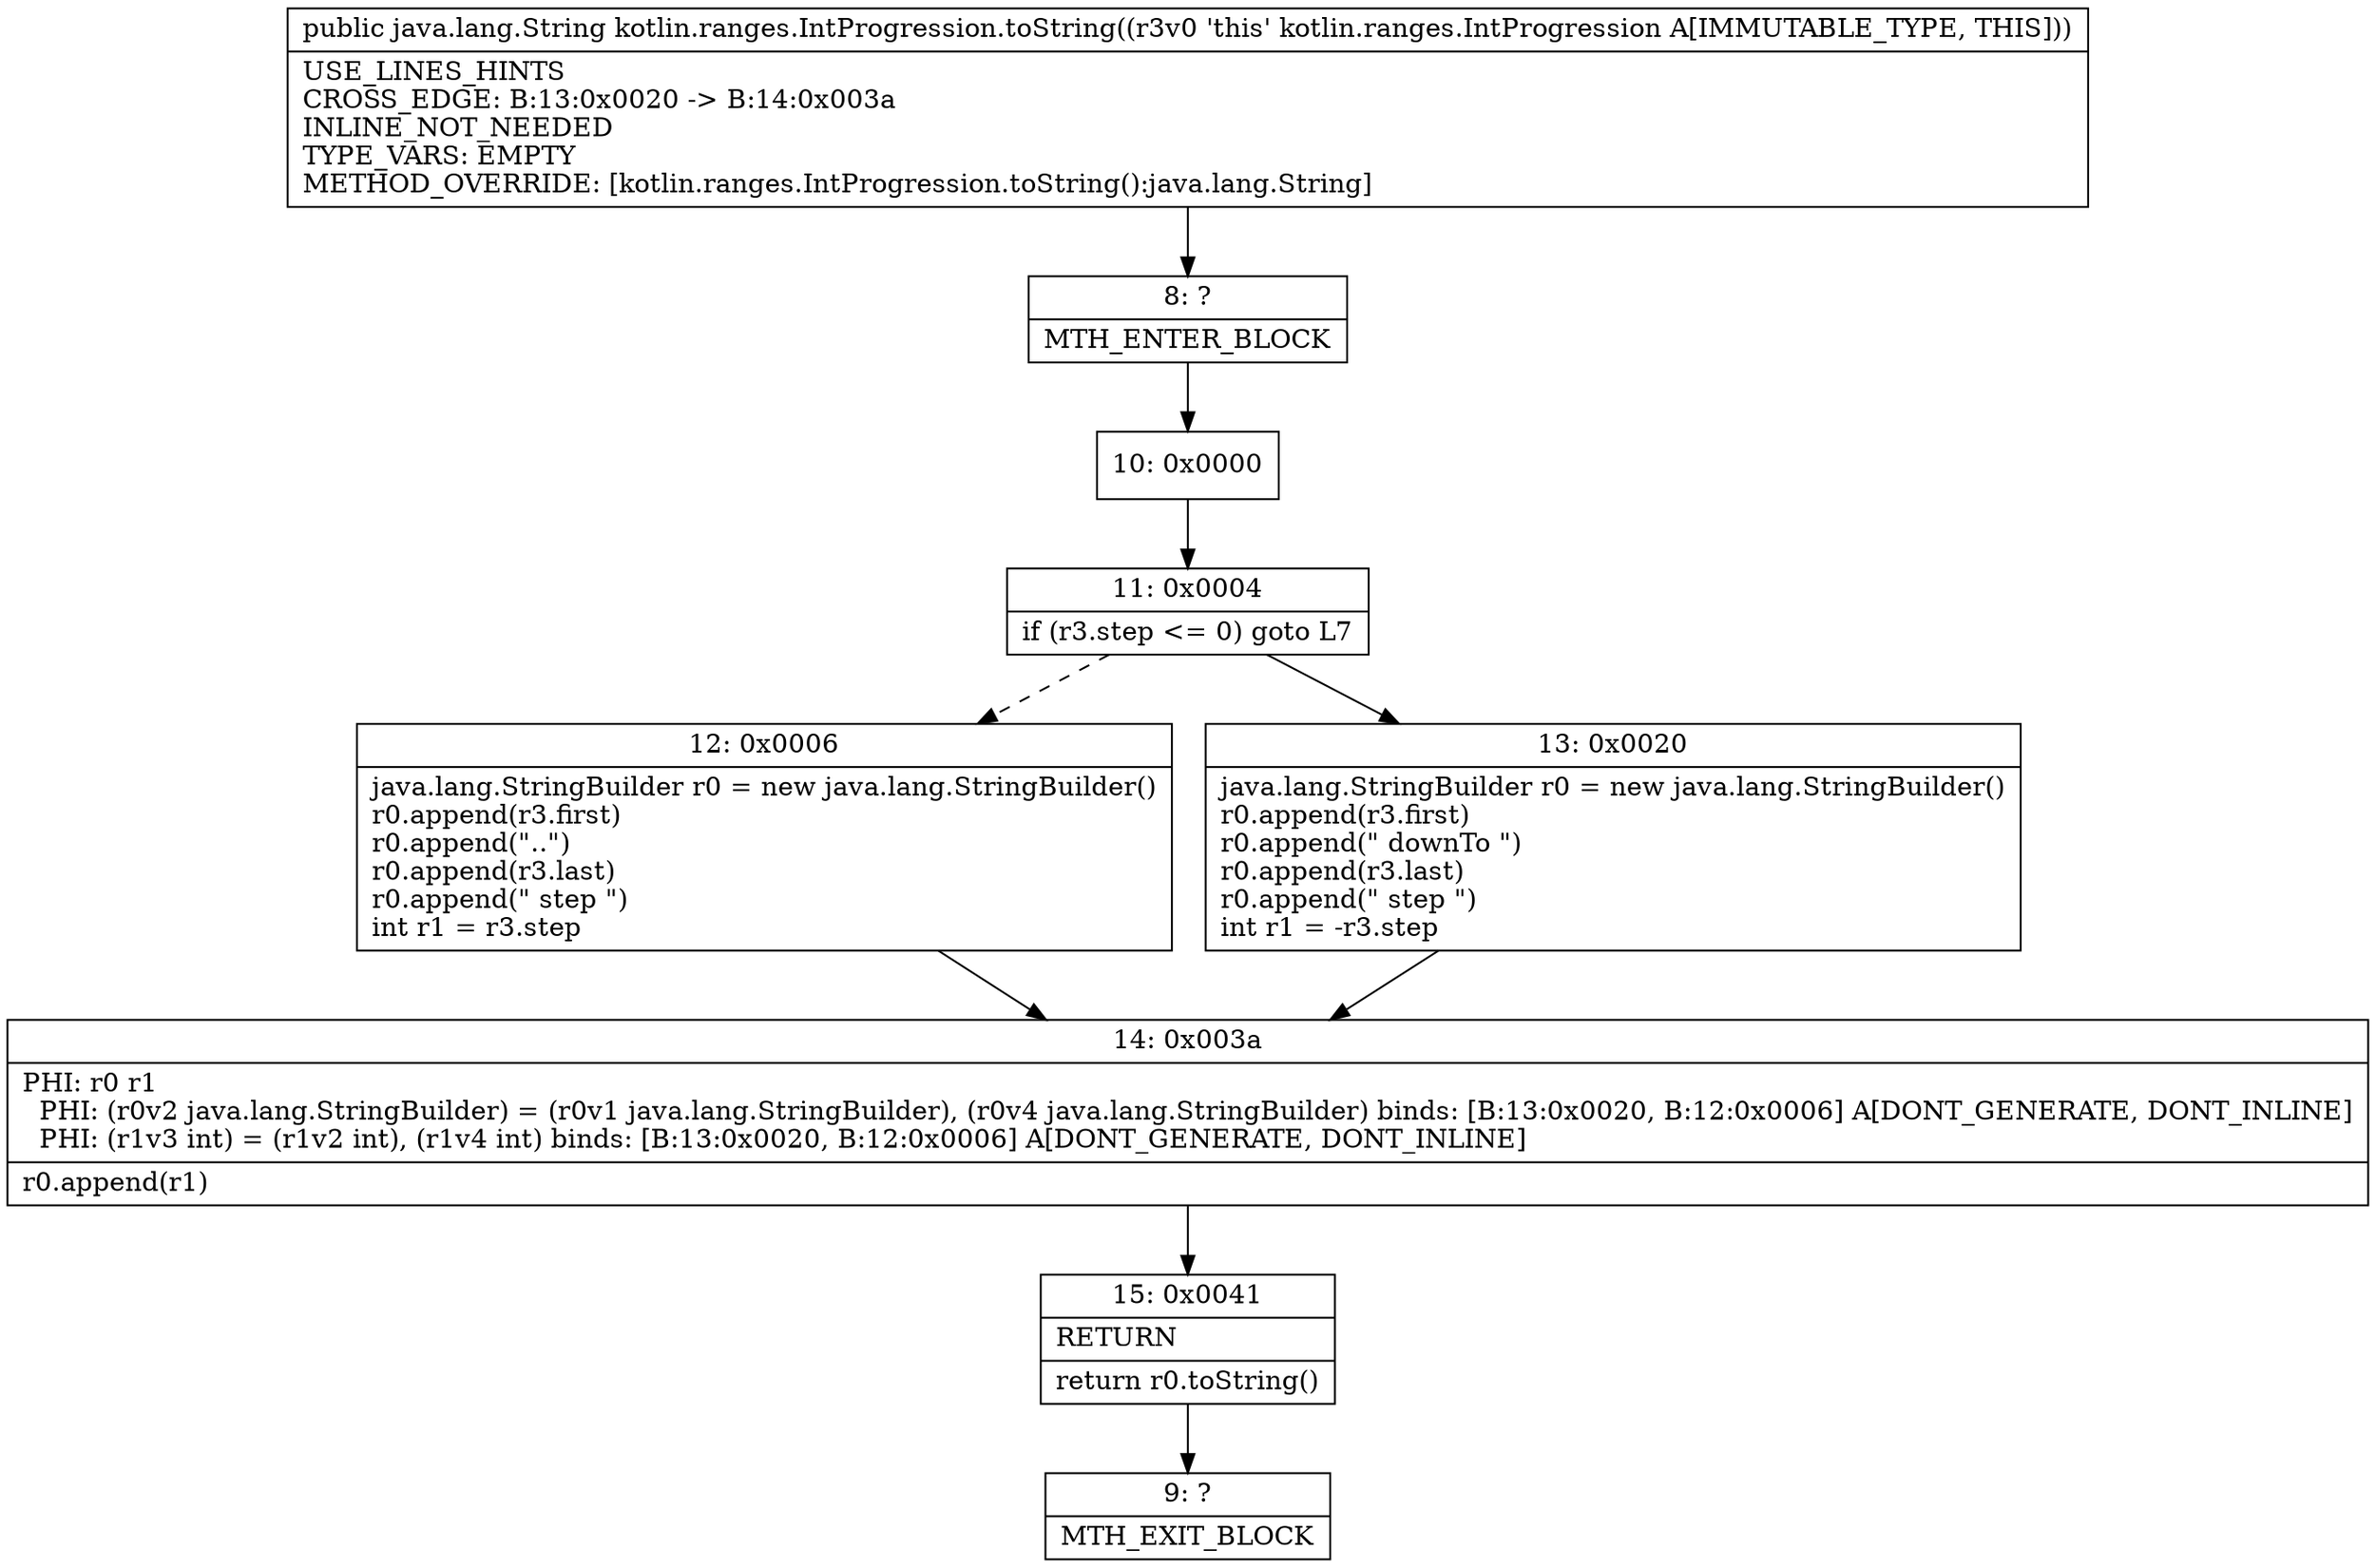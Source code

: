 digraph "CFG forkotlin.ranges.IntProgression.toString()Ljava\/lang\/String;" {
Node_8 [shape=record,label="{8\:\ ?|MTH_ENTER_BLOCK\l}"];
Node_10 [shape=record,label="{10\:\ 0x0000}"];
Node_11 [shape=record,label="{11\:\ 0x0004|if (r3.step \<= 0) goto L7\l}"];
Node_12 [shape=record,label="{12\:\ 0x0006|java.lang.StringBuilder r0 = new java.lang.StringBuilder()\lr0.append(r3.first)\lr0.append(\"..\")\lr0.append(r3.last)\lr0.append(\" step \")\lint r1 = r3.step\l}"];
Node_14 [shape=record,label="{14\:\ 0x003a|PHI: r0 r1 \l  PHI: (r0v2 java.lang.StringBuilder) = (r0v1 java.lang.StringBuilder), (r0v4 java.lang.StringBuilder) binds: [B:13:0x0020, B:12:0x0006] A[DONT_GENERATE, DONT_INLINE]\l  PHI: (r1v3 int) = (r1v2 int), (r1v4 int) binds: [B:13:0x0020, B:12:0x0006] A[DONT_GENERATE, DONT_INLINE]\l|r0.append(r1)\l}"];
Node_15 [shape=record,label="{15\:\ 0x0041|RETURN\l|return r0.toString()\l}"];
Node_9 [shape=record,label="{9\:\ ?|MTH_EXIT_BLOCK\l}"];
Node_13 [shape=record,label="{13\:\ 0x0020|java.lang.StringBuilder r0 = new java.lang.StringBuilder()\lr0.append(r3.first)\lr0.append(\" downTo \")\lr0.append(r3.last)\lr0.append(\" step \")\lint r1 = \-r3.step\l}"];
MethodNode[shape=record,label="{public java.lang.String kotlin.ranges.IntProgression.toString((r3v0 'this' kotlin.ranges.IntProgression A[IMMUTABLE_TYPE, THIS]))  | USE_LINES_HINTS\lCROSS_EDGE: B:13:0x0020 \-\> B:14:0x003a\lINLINE_NOT_NEEDED\lTYPE_VARS: EMPTY\lMETHOD_OVERRIDE: [kotlin.ranges.IntProgression.toString():java.lang.String]\l}"];
MethodNode -> Node_8;Node_8 -> Node_10;
Node_10 -> Node_11;
Node_11 -> Node_12[style=dashed];
Node_11 -> Node_13;
Node_12 -> Node_14;
Node_14 -> Node_15;
Node_15 -> Node_9;
Node_13 -> Node_14;
}

